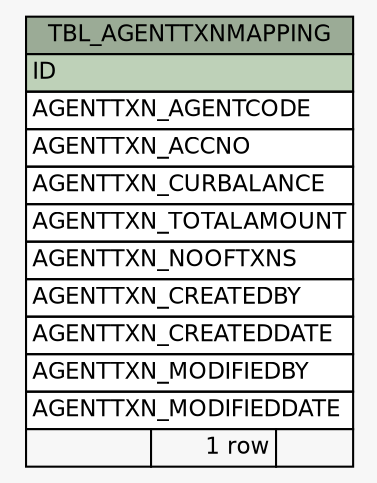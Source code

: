 // dot 2.38.0 on Windows 10 10.0
// SchemaSpy rev 590
digraph "TBL_AGENTTXNMAPPING" {
  graph [
    rankdir="RL"
    bgcolor="#f7f7f7"
    nodesep="0.18"
    ranksep="0.46"
    fontname="Helvetica"
    fontsize="11"
  ];
  node [
    fontname="Helvetica"
    fontsize="11"
    shape="plaintext"
  ];
  edge [
    arrowsize="0.8"
  ];
  "TBL_AGENTTXNMAPPING" [
    label=<
    <TABLE BORDER="0" CELLBORDER="1" CELLSPACING="0" BGCOLOR="#ffffff">
      <TR><TD COLSPAN="3" BGCOLOR="#9bab96" ALIGN="CENTER">TBL_AGENTTXNMAPPING</TD></TR>
      <TR><TD PORT="ID" COLSPAN="3" BGCOLOR="#bed1b8" ALIGN="LEFT">ID</TD></TR>
      <TR><TD PORT="AGENTTXN_AGENTCODE" COLSPAN="3" ALIGN="LEFT">AGENTTXN_AGENTCODE</TD></TR>
      <TR><TD PORT="AGENTTXN_ACCNO" COLSPAN="3" ALIGN="LEFT">AGENTTXN_ACCNO</TD></TR>
      <TR><TD PORT="AGENTTXN_CURBALANCE" COLSPAN="3" ALIGN="LEFT">AGENTTXN_CURBALANCE</TD></TR>
      <TR><TD PORT="AGENTTXN_TOTALAMOUNT" COLSPAN="3" ALIGN="LEFT">AGENTTXN_TOTALAMOUNT</TD></TR>
      <TR><TD PORT="AGENTTXN_NOOFTXNS" COLSPAN="3" ALIGN="LEFT">AGENTTXN_NOOFTXNS</TD></TR>
      <TR><TD PORT="AGENTTXN_CREATEDBY" COLSPAN="3" ALIGN="LEFT">AGENTTXN_CREATEDBY</TD></TR>
      <TR><TD PORT="AGENTTXN_CREATEDDATE" COLSPAN="3" ALIGN="LEFT">AGENTTXN_CREATEDDATE</TD></TR>
      <TR><TD PORT="AGENTTXN_MODIFIEDBY" COLSPAN="3" ALIGN="LEFT">AGENTTXN_MODIFIEDBY</TD></TR>
      <TR><TD PORT="AGENTTXN_MODIFIEDDATE" COLSPAN="3" ALIGN="LEFT">AGENTTXN_MODIFIEDDATE</TD></TR>
      <TR><TD ALIGN="LEFT" BGCOLOR="#f7f7f7">  </TD><TD ALIGN="RIGHT" BGCOLOR="#f7f7f7">1 row</TD><TD ALIGN="RIGHT" BGCOLOR="#f7f7f7">  </TD></TR>
    </TABLE>>
    URL="tables/TBL_AGENTTXNMAPPING.html"
    tooltip="TBL_AGENTTXNMAPPING"
  ];
}
